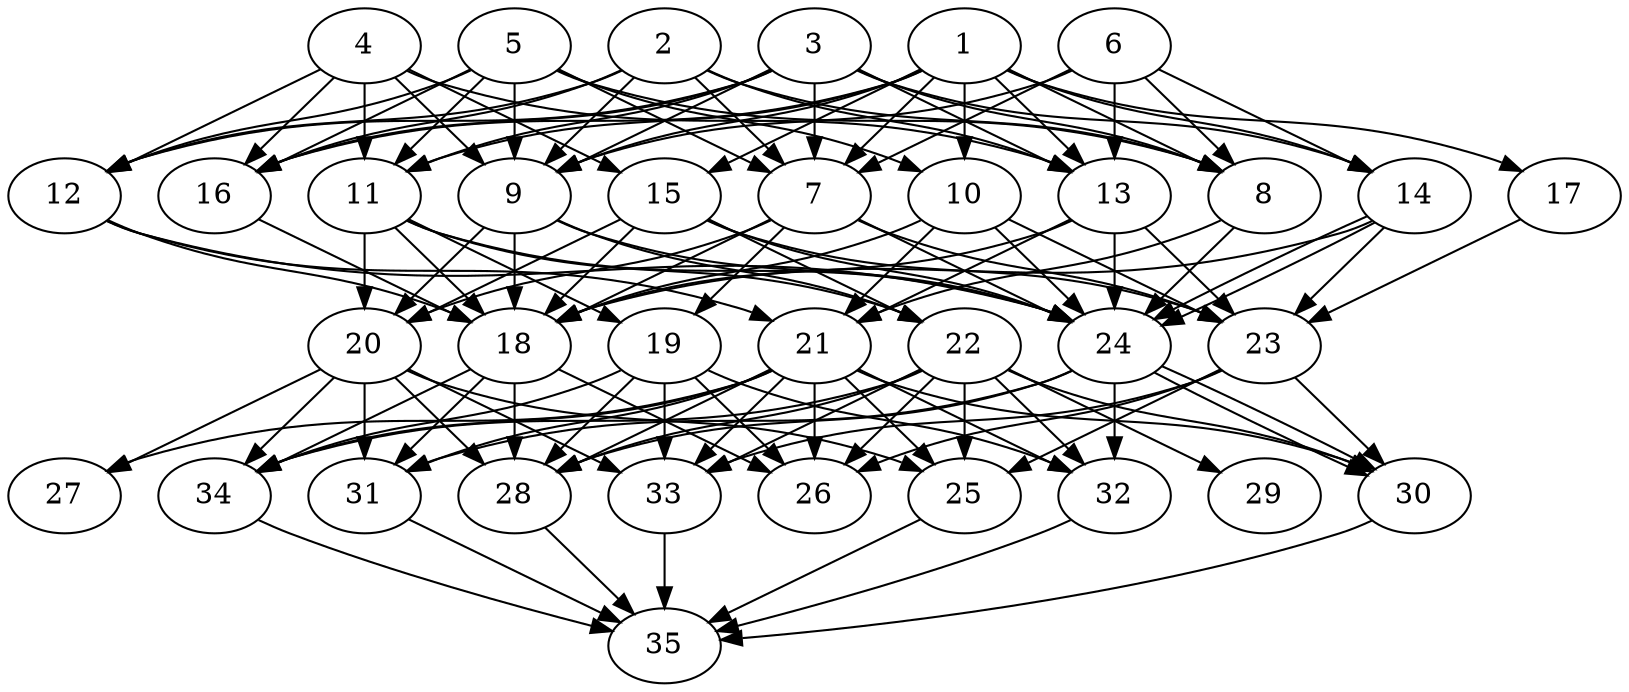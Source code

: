 // DAG automatically generated by daggen at Thu Oct  3 14:05:37 2019
// ./daggen --dot -n 35 --ccr 0.5 --fat 0.7 --regular 0.5 --density 0.9 --mindata 5242880 --maxdata 52428800 
digraph G {
  1 [size="64784384", alpha="0.05", expect_size="32392192"] 
  1 -> 7 [size ="32392192"]
  1 -> 8 [size ="32392192"]
  1 -> 9 [size ="32392192"]
  1 -> 10 [size ="32392192"]
  1 -> 11 [size ="32392192"]
  1 -> 13 [size ="32392192"]
  1 -> 14 [size ="32392192"]
  1 -> 15 [size ="32392192"]
  1 -> 16 [size ="32392192"]
  1 -> 17 [size ="32392192"]
  2 [size="75802624", alpha="0.13", expect_size="37901312"] 
  2 -> 7 [size ="37901312"]
  2 -> 8 [size ="37901312"]
  2 -> 9 [size ="37901312"]
  2 -> 12 [size ="37901312"]
  2 -> 13 [size ="37901312"]
  2 -> 16 [size ="37901312"]
  3 [size="30306304", alpha="0.06", expect_size="15153152"] 
  3 -> 7 [size ="15153152"]
  3 -> 8 [size ="15153152"]
  3 -> 9 [size ="15153152"]
  3 -> 11 [size ="15153152"]
  3 -> 12 [size ="15153152"]
  3 -> 13 [size ="15153152"]
  3 -> 14 [size ="15153152"]
  3 -> 16 [size ="15153152"]
  4 [size="58234880", alpha="0.17", expect_size="29117440"] 
  4 -> 9 [size ="29117440"]
  4 -> 11 [size ="29117440"]
  4 -> 12 [size ="29117440"]
  4 -> 13 [size ="29117440"]
  4 -> 15 [size ="29117440"]
  4 -> 16 [size ="29117440"]
  5 [size="94468096", alpha="0.06", expect_size="47234048"] 
  5 -> 7 [size ="47234048"]
  5 -> 8 [size ="47234048"]
  5 -> 9 [size ="47234048"]
  5 -> 10 [size ="47234048"]
  5 -> 11 [size ="47234048"]
  5 -> 12 [size ="47234048"]
  5 -> 16 [size ="47234048"]
  6 [size="68270080", alpha="0.08", expect_size="34135040"] 
  6 -> 7 [size ="34135040"]
  6 -> 8 [size ="34135040"]
  6 -> 9 [size ="34135040"]
  6 -> 13 [size ="34135040"]
  6 -> 14 [size ="34135040"]
  7 [size="35792896", alpha="0.02", expect_size="17896448"] 
  7 -> 18 [size ="17896448"]
  7 -> 19 [size ="17896448"]
  7 -> 20 [size ="17896448"]
  7 -> 23 [size ="17896448"]
  7 -> 24 [size ="17896448"]
  8 [size="91240448", alpha="0.12", expect_size="45620224"] 
  8 -> 21 [size ="45620224"]
  8 -> 24 [size ="45620224"]
  9 [size="29526016", alpha="0.13", expect_size="14763008"] 
  9 -> 18 [size ="14763008"]
  9 -> 20 [size ="14763008"]
  9 -> 22 [size ="14763008"]
  9 -> 24 [size ="14763008"]
  10 [size="75436032", alpha="0.20", expect_size="37718016"] 
  10 -> 18 [size ="37718016"]
  10 -> 21 [size ="37718016"]
  10 -> 23 [size ="37718016"]
  10 -> 24 [size ="37718016"]
  11 [size="82874368", alpha="0.02", expect_size="41437184"] 
  11 -> 18 [size ="41437184"]
  11 -> 19 [size ="41437184"]
  11 -> 20 [size ="41437184"]
  11 -> 22 [size ="41437184"]
  11 -> 24 [size ="41437184"]
  12 [size="11966464", alpha="0.16", expect_size="5983232"] 
  12 -> 18 [size ="5983232"]
  12 -> 21 [size ="5983232"]
  12 -> 24 [size ="5983232"]
  13 [size="73441280", alpha="0.08", expect_size="36720640"] 
  13 -> 18 [size ="36720640"]
  13 -> 21 [size ="36720640"]
  13 -> 23 [size ="36720640"]
  13 -> 24 [size ="36720640"]
  14 [size="99399680", alpha="0.17", expect_size="49699840"] 
  14 -> 18 [size ="49699840"]
  14 -> 23 [size ="49699840"]
  14 -> 24 [size ="49699840"]
  14 -> 24 [size ="49699840"]
  15 [size="85413888", alpha="0.13", expect_size="42706944"] 
  15 -> 18 [size ="42706944"]
  15 -> 20 [size ="42706944"]
  15 -> 22 [size ="42706944"]
  15 -> 23 [size ="42706944"]
  15 -> 24 [size ="42706944"]
  16 [size="17440768", alpha="0.07", expect_size="8720384"] 
  16 -> 18 [size ="8720384"]
  17 [size="54886400", alpha="0.20", expect_size="27443200"] 
  17 -> 23 [size ="27443200"]
  18 [size="65882112", alpha="0.10", expect_size="32941056"] 
  18 -> 26 [size ="32941056"]
  18 -> 28 [size ="32941056"]
  18 -> 31 [size ="32941056"]
  18 -> 34 [size ="32941056"]
  19 [size="28487680", alpha="0.07", expect_size="14243840"] 
  19 -> 26 [size ="14243840"]
  19 -> 28 [size ="14243840"]
  19 -> 32 [size ="14243840"]
  19 -> 33 [size ="14243840"]
  19 -> 34 [size ="14243840"]
  20 [size="88258560", alpha="0.06", expect_size="44129280"] 
  20 -> 25 [size ="44129280"]
  20 -> 27 [size ="44129280"]
  20 -> 28 [size ="44129280"]
  20 -> 31 [size ="44129280"]
  20 -> 33 [size ="44129280"]
  20 -> 34 [size ="44129280"]
  21 [size="86022144", alpha="0.16", expect_size="43011072"] 
  21 -> 25 [size ="43011072"]
  21 -> 26 [size ="43011072"]
  21 -> 27 [size ="43011072"]
  21 -> 28 [size ="43011072"]
  21 -> 30 [size ="43011072"]
  21 -> 31 [size ="43011072"]
  21 -> 32 [size ="43011072"]
  21 -> 33 [size ="43011072"]
  21 -> 34 [size ="43011072"]
  22 [size="97122304", alpha="0.01", expect_size="48561152"] 
  22 -> 25 [size ="48561152"]
  22 -> 26 [size ="48561152"]
  22 -> 28 [size ="48561152"]
  22 -> 29 [size ="48561152"]
  22 -> 30 [size ="48561152"]
  22 -> 32 [size ="48561152"]
  22 -> 33 [size ="48561152"]
  22 -> 34 [size ="48561152"]
  23 [size="76171264", alpha="0.10", expect_size="38085632"] 
  23 -> 25 [size ="38085632"]
  23 -> 26 [size ="38085632"]
  23 -> 30 [size ="38085632"]
  23 -> 33 [size ="38085632"]
  24 [size="20166656", alpha="0.09", expect_size="10083328"] 
  24 -> 28 [size ="10083328"]
  24 -> 30 [size ="10083328"]
  24 -> 30 [size ="10083328"]
  24 -> 31 [size ="10083328"]
  24 -> 32 [size ="10083328"]
  25 [size="98652160", alpha="0.05", expect_size="49326080"] 
  25 -> 35 [size ="49326080"]
  26 [size="65404928", alpha="0.14", expect_size="32702464"] 
  27 [size="98371584", alpha="0.09", expect_size="49185792"] 
  28 [size="97183744", alpha="0.00", expect_size="48591872"] 
  28 -> 35 [size ="48591872"]
  29 [size="48685056", alpha="0.16", expect_size="24342528"] 
  30 [size="79400960", alpha="0.05", expect_size="39700480"] 
  30 -> 35 [size ="39700480"]
  31 [size="12077056", alpha="0.09", expect_size="6038528"] 
  31 -> 35 [size ="6038528"]
  32 [size="89757696", alpha="0.14", expect_size="44878848"] 
  32 -> 35 [size ="44878848"]
  33 [size="94646272", alpha="0.12", expect_size="47323136"] 
  33 -> 35 [size ="47323136"]
  34 [size="46561280", alpha="0.09", expect_size="23280640"] 
  34 -> 35 [size ="23280640"]
  35 [size="87629824", alpha="0.02", expect_size="43814912"] 
}
